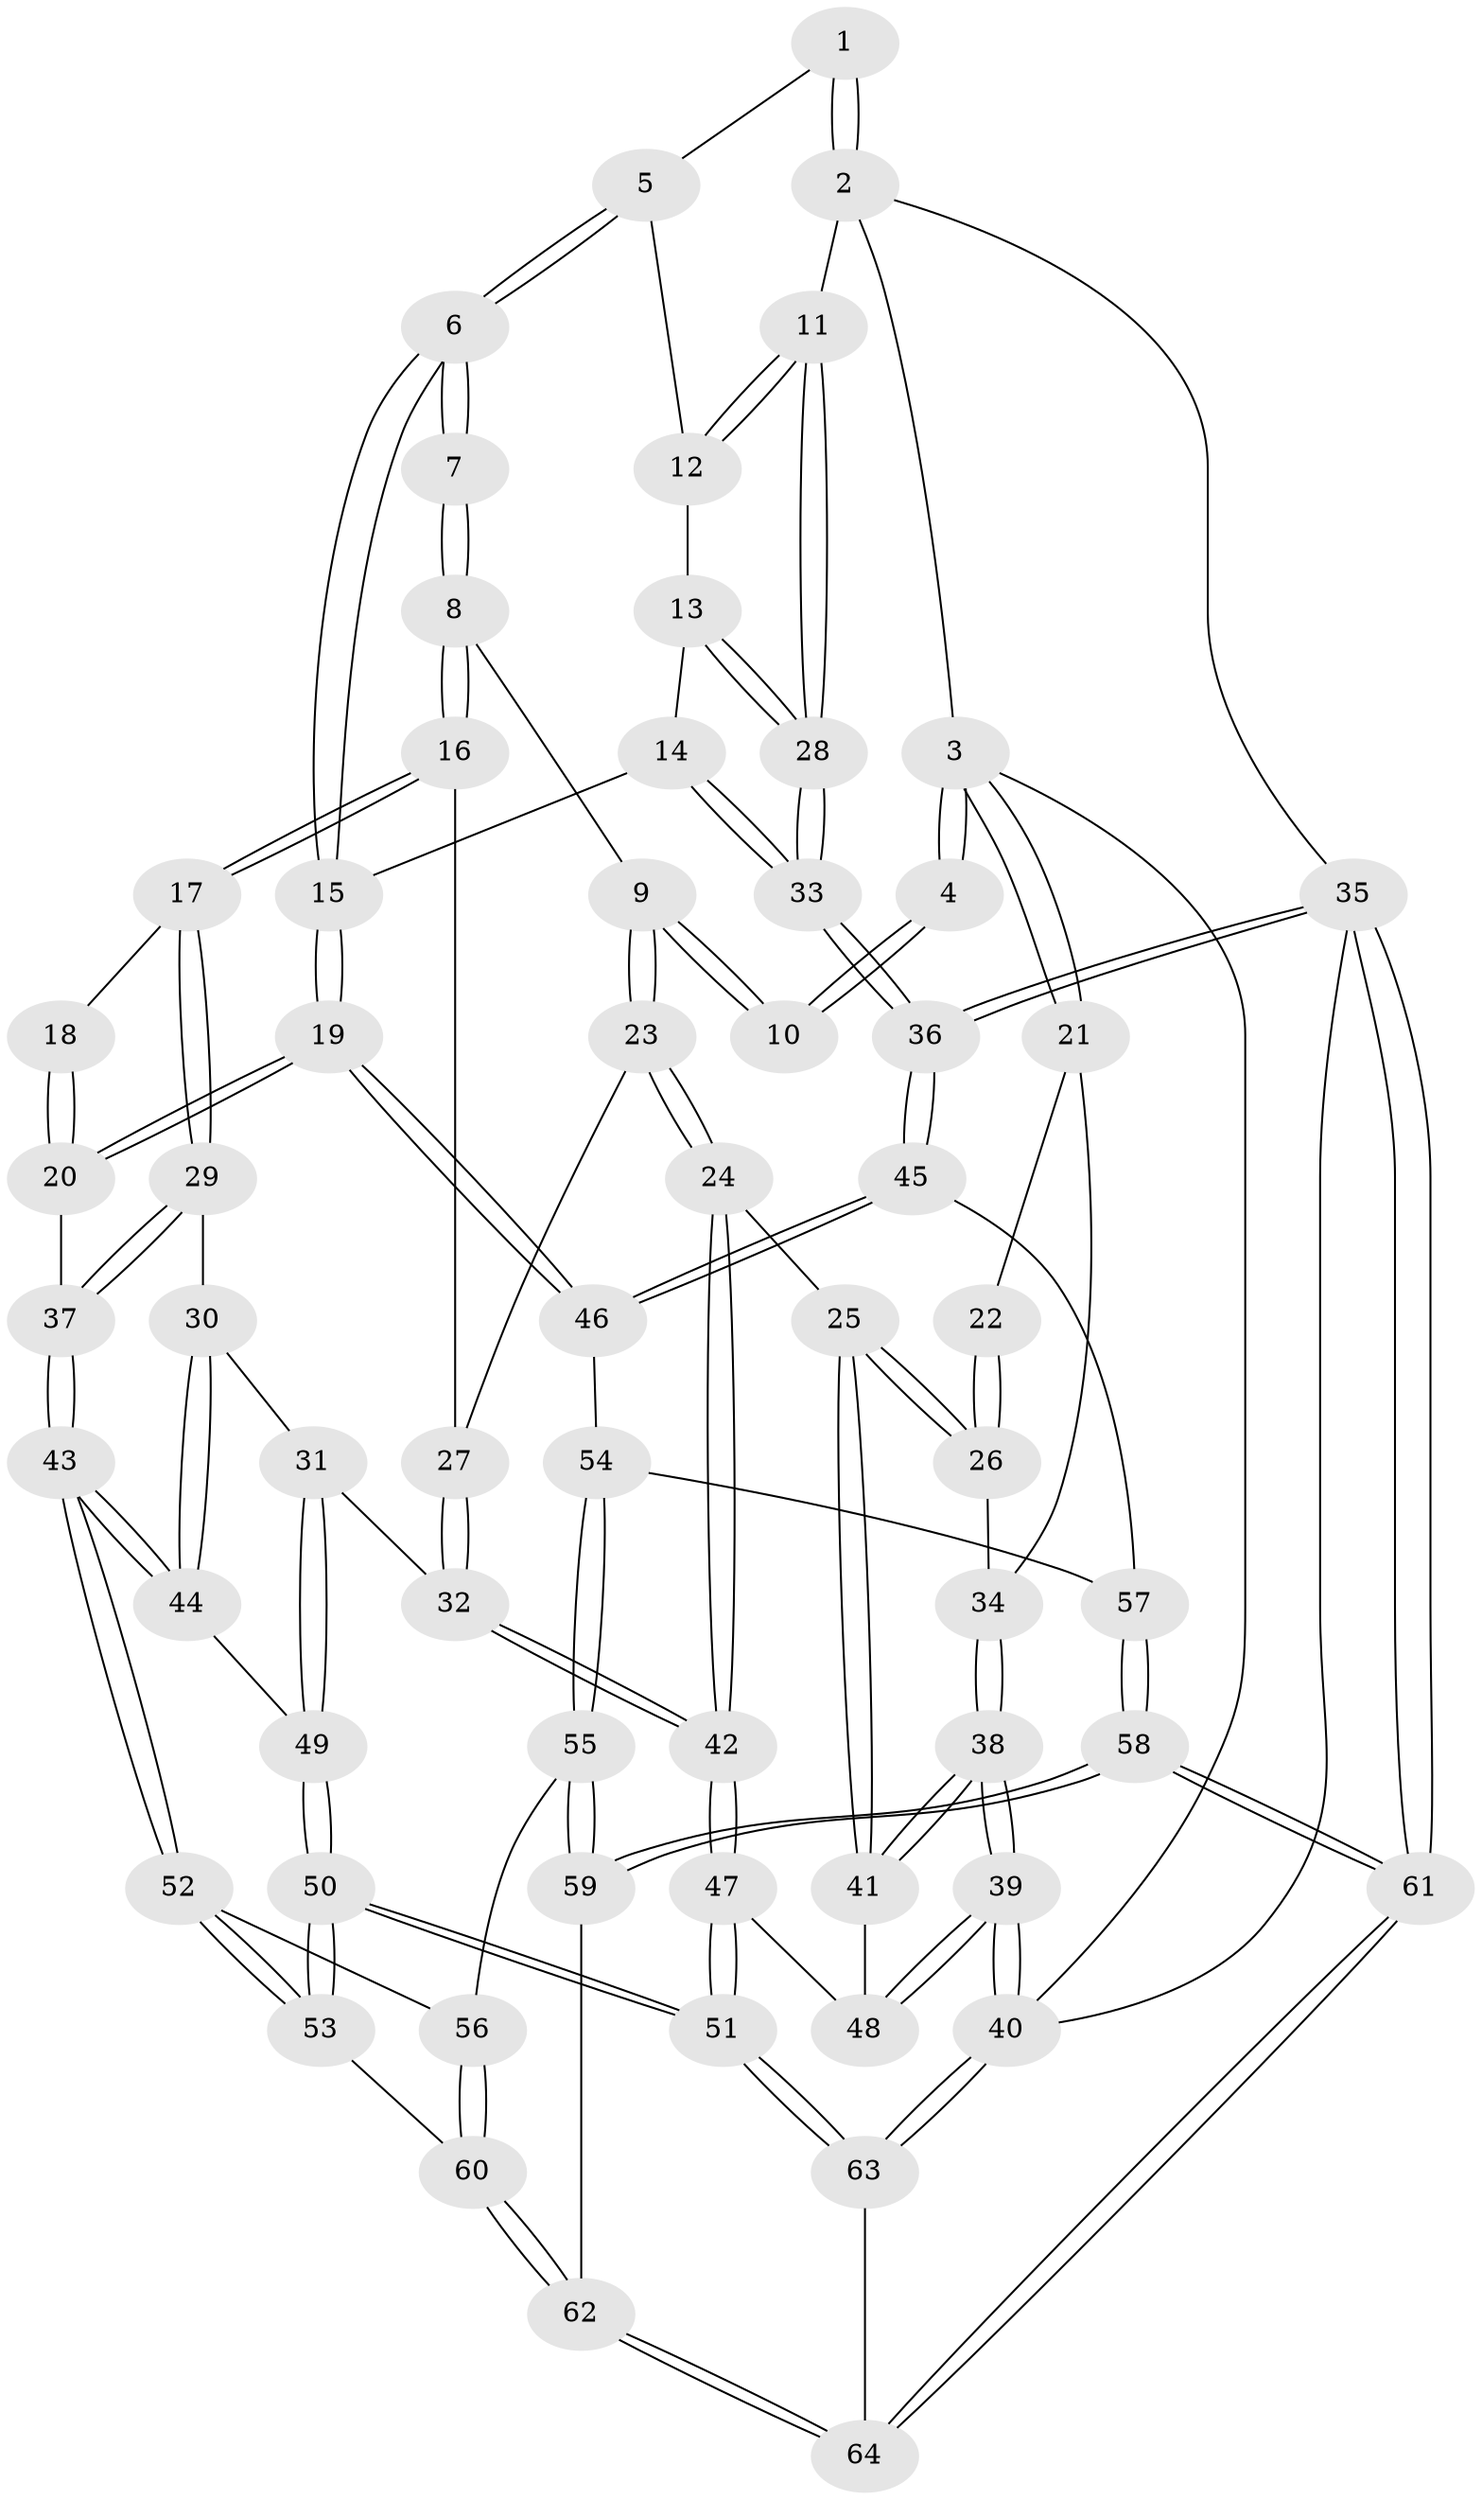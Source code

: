 // Generated by graph-tools (version 1.1) at 2025/59/03/09/25 04:59:38]
// undirected, 64 vertices, 157 edges
graph export_dot {
graph [start="1"]
  node [color=gray90,style=filled];
  1 [pos="+0.8132592710112678+0"];
  2 [pos="+1+0"];
  3 [pos="+0+0"];
  4 [pos="+0.380008212533027+0"];
  5 [pos="+0.746273962496236+0.10658557927257338"];
  6 [pos="+0.7155880031648034+0.15287351229302118"];
  7 [pos="+0.6769158689877899+0.15685754372486058"];
  8 [pos="+0.3902136515997136+0.006782258651527655"];
  9 [pos="+0.3865586767155112+0"];
  10 [pos="+0.37955281656437456+0"];
  11 [pos="+1+0"];
  12 [pos="+0.9047212850964018+0.16560364496862726"];
  13 [pos="+0.8907486187152167+0.21037926660952738"];
  14 [pos="+0.8640851829597157+0.2572347278759557"];
  15 [pos="+0.7855541615901322+0.301321703487618"];
  16 [pos="+0.4231878837403785+0.1681202498642234"];
  17 [pos="+0.5297493270307966+0.27531128858816395"];
  18 [pos="+0.6752129341850635+0.15892831262222307"];
  19 [pos="+0.765331531358321+0.36893966065450473"];
  20 [pos="+0.6085439892135183+0.3775671839684016"];
  21 [pos="+0+0"];
  22 [pos="+0.1341472319819914+0.1505771507699901"];
  23 [pos="+0.1999069007607317+0.30480506674194435"];
  24 [pos="+0.18634408910353983+0.31843185126631884"];
  25 [pos="+0.12020057059189679+0.3062062276451555"];
  26 [pos="+0.11403862585196634+0.2656090541530059"];
  27 [pos="+0.39055751429258434+0.23188273350919303"];
  28 [pos="+1+0.339604187448999"];
  29 [pos="+0.5452088504814793+0.3107811900229795"];
  30 [pos="+0.4593227230919702+0.34883457549392394"];
  31 [pos="+0.380362743590003+0.3712165264575937"];
  32 [pos="+0.3581411453724866+0.36007644970348496"];
  33 [pos="+1+0.41909992330715157"];
  34 [pos="+0+0"];
  35 [pos="+1+1"];
  36 [pos="+1+0.4315882832492046"];
  37 [pos="+0.6006256560163773+0.379218148287843"];
  38 [pos="+0+0.39804268108585183"];
  39 [pos="+0+0.7791676339530339"];
  40 [pos="+0+1"];
  41 [pos="+0.08242137571526671+0.33793308986338283"];
  42 [pos="+0.27696424280927484+0.401216564047337"];
  43 [pos="+0.5755361807230988+0.426955340300798"];
  44 [pos="+0.45862173422167685+0.43051553611764626"];
  45 [pos="+1+0.4296568529384906"];
  46 [pos="+0.7663941887754047+0.3704426980206877"];
  47 [pos="+0.2702778056327564+0.5396217160166854"];
  48 [pos="+0.1287752824565497+0.5232999092066951"];
  49 [pos="+0.4366960297706292+0.43291323445919183"];
  50 [pos="+0.3675437493795593+0.5958154892182639"];
  51 [pos="+0.326134332794898+0.6149584832478936"];
  52 [pos="+0.573027101096471+0.4859073372554762"];
  53 [pos="+0.3921991319936391+0.5929293837869486"];
  54 [pos="+0.7741210650876672+0.4227555878657918"];
  55 [pos="+0.6919450411633987+0.5680896396544126"];
  56 [pos="+0.5765688821738179+0.49205824372672824"];
  57 [pos="+0.8331421003233005+0.5142831286369458"];
  58 [pos="+0.8622712666962535+0.789028138208932"];
  59 [pos="+0.7392428344986722+0.7143915700108157"];
  60 [pos="+0.5663857839242551+0.6521408121919532"];
  61 [pos="+1+1"];
  62 [pos="+0.6039622807165513+0.7017214316447189"];
  63 [pos="+0.26831535761936487+0.9165457081055318"];
  64 [pos="+0.33645757942652227+0.9123894246209242"];
  1 -- 2;
  1 -- 2;
  1 -- 5;
  2 -- 3;
  2 -- 11;
  2 -- 35;
  3 -- 4;
  3 -- 4;
  3 -- 21;
  3 -- 21;
  3 -- 40;
  4 -- 10;
  4 -- 10;
  5 -- 6;
  5 -- 6;
  5 -- 12;
  6 -- 7;
  6 -- 7;
  6 -- 15;
  6 -- 15;
  7 -- 8;
  7 -- 8;
  8 -- 9;
  8 -- 16;
  8 -- 16;
  9 -- 10;
  9 -- 10;
  9 -- 23;
  9 -- 23;
  11 -- 12;
  11 -- 12;
  11 -- 28;
  11 -- 28;
  12 -- 13;
  13 -- 14;
  13 -- 28;
  13 -- 28;
  14 -- 15;
  14 -- 33;
  14 -- 33;
  15 -- 19;
  15 -- 19;
  16 -- 17;
  16 -- 17;
  16 -- 27;
  17 -- 18;
  17 -- 29;
  17 -- 29;
  18 -- 20;
  18 -- 20;
  19 -- 20;
  19 -- 20;
  19 -- 46;
  19 -- 46;
  20 -- 37;
  21 -- 22;
  21 -- 34;
  22 -- 26;
  22 -- 26;
  23 -- 24;
  23 -- 24;
  23 -- 27;
  24 -- 25;
  24 -- 42;
  24 -- 42;
  25 -- 26;
  25 -- 26;
  25 -- 41;
  25 -- 41;
  26 -- 34;
  27 -- 32;
  27 -- 32;
  28 -- 33;
  28 -- 33;
  29 -- 30;
  29 -- 37;
  29 -- 37;
  30 -- 31;
  30 -- 44;
  30 -- 44;
  31 -- 32;
  31 -- 49;
  31 -- 49;
  32 -- 42;
  32 -- 42;
  33 -- 36;
  33 -- 36;
  34 -- 38;
  34 -- 38;
  35 -- 36;
  35 -- 36;
  35 -- 61;
  35 -- 61;
  35 -- 40;
  36 -- 45;
  36 -- 45;
  37 -- 43;
  37 -- 43;
  38 -- 39;
  38 -- 39;
  38 -- 41;
  38 -- 41;
  39 -- 40;
  39 -- 40;
  39 -- 48;
  39 -- 48;
  40 -- 63;
  40 -- 63;
  41 -- 48;
  42 -- 47;
  42 -- 47;
  43 -- 44;
  43 -- 44;
  43 -- 52;
  43 -- 52;
  44 -- 49;
  45 -- 46;
  45 -- 46;
  45 -- 57;
  46 -- 54;
  47 -- 48;
  47 -- 51;
  47 -- 51;
  49 -- 50;
  49 -- 50;
  50 -- 51;
  50 -- 51;
  50 -- 53;
  50 -- 53;
  51 -- 63;
  51 -- 63;
  52 -- 53;
  52 -- 53;
  52 -- 56;
  53 -- 60;
  54 -- 55;
  54 -- 55;
  54 -- 57;
  55 -- 56;
  55 -- 59;
  55 -- 59;
  56 -- 60;
  56 -- 60;
  57 -- 58;
  57 -- 58;
  58 -- 59;
  58 -- 59;
  58 -- 61;
  58 -- 61;
  59 -- 62;
  60 -- 62;
  60 -- 62;
  61 -- 64;
  61 -- 64;
  62 -- 64;
  62 -- 64;
  63 -- 64;
}
